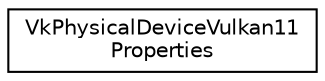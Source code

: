 digraph "Graphical Class Hierarchy"
{
 // LATEX_PDF_SIZE
  edge [fontname="Helvetica",fontsize="10",labelfontname="Helvetica",labelfontsize="10"];
  node [fontname="Helvetica",fontsize="10",shape=record];
  rankdir="LR";
  Node0 [label="VkPhysicalDeviceVulkan11\lProperties",height=0.2,width=0.4,color="black", fillcolor="white", style="filled",URL="$structVkPhysicalDeviceVulkan11Properties.html",tooltip=" "];
}
